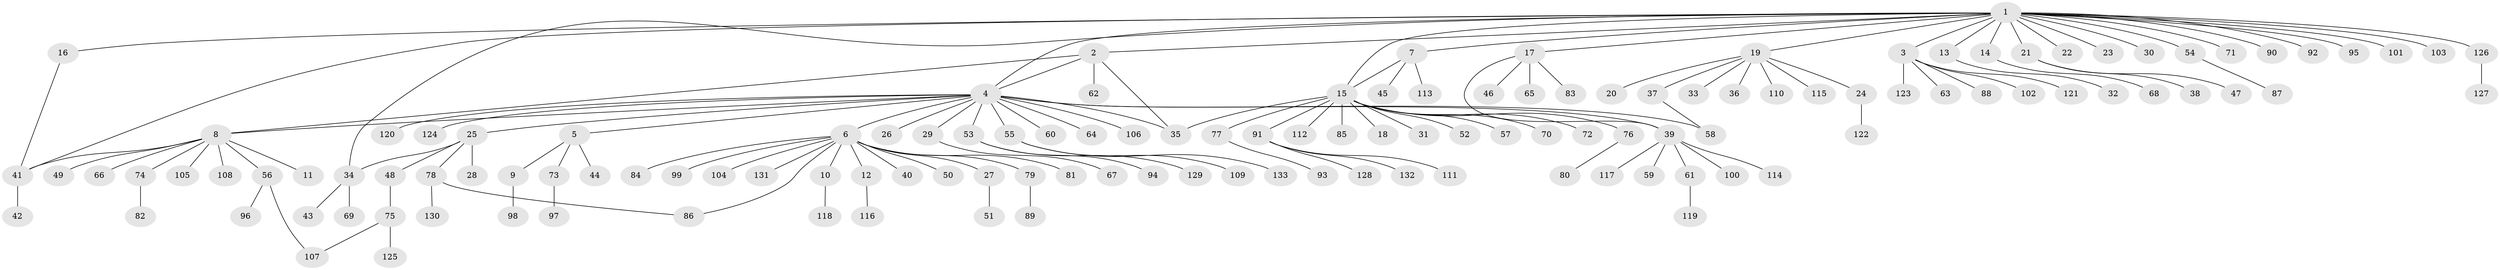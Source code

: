 // coarse degree distribution, {24: 0.010752688172043012, 5: 0.021505376344086023, 6: 0.010752688172043012, 18: 0.010752688172043012, 4: 0.053763440860215055, 13: 0.010752688172043012, 10: 0.010752688172043012, 2: 0.10752688172043011, 1: 0.7311827956989247, 9: 0.010752688172043012, 3: 0.010752688172043012, 7: 0.010752688172043012}
// Generated by graph-tools (version 1.1) at 2025/18/03/04/25 18:18:10]
// undirected, 133 vertices, 144 edges
graph export_dot {
graph [start="1"]
  node [color=gray90,style=filled];
  1;
  2;
  3;
  4;
  5;
  6;
  7;
  8;
  9;
  10;
  11;
  12;
  13;
  14;
  15;
  16;
  17;
  18;
  19;
  20;
  21;
  22;
  23;
  24;
  25;
  26;
  27;
  28;
  29;
  30;
  31;
  32;
  33;
  34;
  35;
  36;
  37;
  38;
  39;
  40;
  41;
  42;
  43;
  44;
  45;
  46;
  47;
  48;
  49;
  50;
  51;
  52;
  53;
  54;
  55;
  56;
  57;
  58;
  59;
  60;
  61;
  62;
  63;
  64;
  65;
  66;
  67;
  68;
  69;
  70;
  71;
  72;
  73;
  74;
  75;
  76;
  77;
  78;
  79;
  80;
  81;
  82;
  83;
  84;
  85;
  86;
  87;
  88;
  89;
  90;
  91;
  92;
  93;
  94;
  95;
  96;
  97;
  98;
  99;
  100;
  101;
  102;
  103;
  104;
  105;
  106;
  107;
  108;
  109;
  110;
  111;
  112;
  113;
  114;
  115;
  116;
  117;
  118;
  119;
  120;
  121;
  122;
  123;
  124;
  125;
  126;
  127;
  128;
  129;
  130;
  131;
  132;
  133;
  1 -- 2;
  1 -- 3;
  1 -- 4;
  1 -- 7;
  1 -- 13;
  1 -- 14;
  1 -- 15;
  1 -- 16;
  1 -- 17;
  1 -- 19;
  1 -- 21;
  1 -- 22;
  1 -- 23;
  1 -- 30;
  1 -- 34;
  1 -- 41;
  1 -- 54;
  1 -- 71;
  1 -- 90;
  1 -- 92;
  1 -- 95;
  1 -- 101;
  1 -- 103;
  1 -- 126;
  2 -- 4;
  2 -- 8;
  2 -- 35;
  2 -- 62;
  3 -- 63;
  3 -- 88;
  3 -- 102;
  3 -- 121;
  3 -- 123;
  4 -- 5;
  4 -- 6;
  4 -- 8;
  4 -- 25;
  4 -- 26;
  4 -- 29;
  4 -- 35;
  4 -- 39;
  4 -- 53;
  4 -- 55;
  4 -- 58;
  4 -- 60;
  4 -- 64;
  4 -- 106;
  4 -- 120;
  4 -- 124;
  5 -- 9;
  5 -- 44;
  5 -- 73;
  6 -- 10;
  6 -- 12;
  6 -- 27;
  6 -- 40;
  6 -- 50;
  6 -- 79;
  6 -- 81;
  6 -- 84;
  6 -- 86;
  6 -- 99;
  6 -- 104;
  6 -- 131;
  7 -- 15;
  7 -- 45;
  7 -- 113;
  8 -- 11;
  8 -- 41;
  8 -- 49;
  8 -- 56;
  8 -- 66;
  8 -- 74;
  8 -- 105;
  8 -- 108;
  9 -- 98;
  10 -- 118;
  12 -- 116;
  13 -- 32;
  14 -- 68;
  15 -- 18;
  15 -- 31;
  15 -- 35;
  15 -- 52;
  15 -- 57;
  15 -- 70;
  15 -- 72;
  15 -- 76;
  15 -- 77;
  15 -- 85;
  15 -- 91;
  15 -- 112;
  16 -- 41;
  17 -- 39;
  17 -- 46;
  17 -- 65;
  17 -- 83;
  19 -- 20;
  19 -- 24;
  19 -- 33;
  19 -- 36;
  19 -- 37;
  19 -- 110;
  19 -- 115;
  21 -- 38;
  21 -- 47;
  24 -- 122;
  25 -- 28;
  25 -- 34;
  25 -- 48;
  25 -- 78;
  27 -- 51;
  29 -- 67;
  34 -- 43;
  34 -- 69;
  37 -- 58;
  39 -- 59;
  39 -- 61;
  39 -- 100;
  39 -- 114;
  39 -- 117;
  41 -- 42;
  48 -- 75;
  53 -- 94;
  53 -- 129;
  54 -- 87;
  55 -- 109;
  55 -- 133;
  56 -- 96;
  56 -- 107;
  61 -- 119;
  73 -- 97;
  74 -- 82;
  75 -- 107;
  75 -- 125;
  76 -- 80;
  77 -- 93;
  78 -- 86;
  78 -- 130;
  79 -- 89;
  91 -- 111;
  91 -- 128;
  91 -- 132;
  126 -- 127;
}
